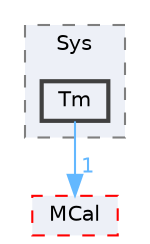 digraph "Project/avProj/Bsw/Sys/Tm"
{
 // LATEX_PDF_SIZE
  bgcolor="transparent";
  edge [fontname=Helvetica,fontsize=10,labelfontname=Helvetica,labelfontsize=10];
  node [fontname=Helvetica,fontsize=10,shape=box,height=0.2,width=0.4];
  compound=true
  subgraph clusterdir_fd0ab24e3b84143c7c077472e7d1b05b {
    graph [ bgcolor="#edf0f7", pencolor="grey50", label="Sys", fontname=Helvetica,fontsize=10 style="filled,dashed", URL="dir_fd0ab24e3b84143c7c077472e7d1b05b.html",tooltip=""]
  dir_ad078e6efed60685c81f5ace376219ae [label="Tm", fillcolor="#edf0f7", color="grey25", style="filled,bold", URL="dir_ad078e6efed60685c81f5ace376219ae.html",tooltip=""];
  }
  dir_cc0b500ec8e919c53d0294e98643a39a [label="MCal", fillcolor="#edf0f7", color="red", style="filled,dashed", URL="dir_cc0b500ec8e919c53d0294e98643a39a.html",tooltip=""];
  dir_ad078e6efed60685c81f5ace376219ae->dir_cc0b500ec8e919c53d0294e98643a39a [headlabel="1", labeldistance=1.5 headhref="dir_000099_000066.html" color="steelblue1" fontcolor="steelblue1"];
}
